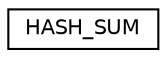 digraph "Graphical Class Hierarchy"
{
  edge [fontname="Helvetica",fontsize="10",labelfontname="Helvetica",labelfontsize="10"];
  node [fontname="Helvetica",fontsize="10",shape=record];
  rankdir="LR";
  Node1 [label="HASH_SUM",height=0.2,width=0.4,color="black", fillcolor="white", style="filled",URL="$struct_h_a_s_h___s_u_m.html"];
}
